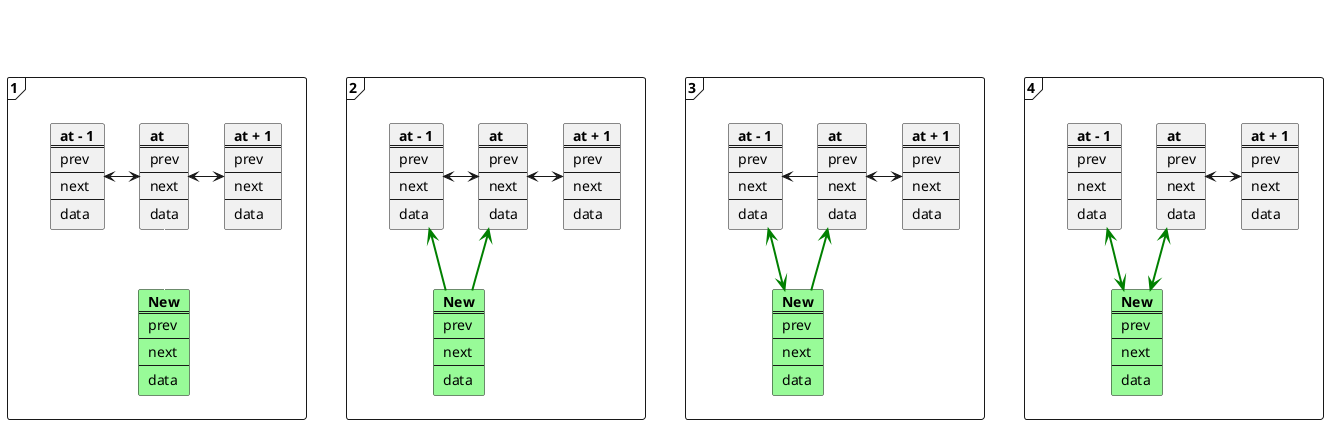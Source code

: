 @startuml

frame "1" as first {
    card prev1 [
        <b>at - 1
        ====
        prev
        ----
        next
        ----
        data
    ]
    card current1 [
        <b>at
        ====
        prev
        ----
        next
        ----
        data
    ]
    card next1 [
        <b>at + 1
        ====
        prev
        ----
        next
        ----
        data
    ]
    card new1 #palegreen [
        <b>New
        ====
        prev
        ----
        next
        ----
        data
    ]
    prev1 <-r-> current1
    current1 <-r-> next1
    current1 -d- new1 #line:white
}
frame "2" as second {
    card prev2 [
        <b>at - 1
        ====
        prev
        ----
        next
        ----
        data
    ]
    card current2 [
        <b>at
        ====
        prev
        ----
        next
        ----
        data
    ]
    card next2 [
        <b>at + 1
        ====
        prev
        ----
        next
        ----
        data
    ]
    card new2 #palegreen [
        <b>New
        ====
        prev
        ----
        next
        ----
        data
    ]
    prev2 <-r-> current2
    current2 <-r-> next2
    new2 -u-> prev2 #line:green;line.bold
    new2 -u-> current2 #line:green;line.bold
}
frame "3" as third {
    card prev3 [
        <b>at - 1
        ====
        prev
        ----
        next
        ----
        data
    ]
    card current3 [
        <b>at
        ====
        prev
        ----
        next
        ----
        data
    ]
    card next3 [
        <b>at + 1
        ====
        prev
        ----
        next
        ----
        data
    ]
    card new3 #palegreen [
        <b>New
        ====
        prev
        ----
        next
        ----
        data
    ]
    prev3 <-r- current3
    current3 <-r-> next3
    new3 <-u-> prev3 #line:green;line.bold
    new3 -u-> current3 #line:green;line.bold
}
frame "4" as fourth {
    card prev4 [
        <b>at - 1
        ====
        prev
        ----
        next
        ----
        data
    ]
    card current4 [
        <b>at
        ====
        prev
        ----
        next
        ----
        data
    ]
    card next4 [
        <b>at + 1
        ====
        prev
        ----
        next
        ----
        data
    ]
    card new4 #palegreen [
        <b>New
        ====
        prev
        ----
        next
        ----
        data
    ]
    current4 <-r-> next4
    new4 <-u-> prev4 #line:green;line.bold
    new4 <-u-> current4 #line:green;line.bold
}
first -r- second #line:white
third -r- fourth #line:white

@enduml